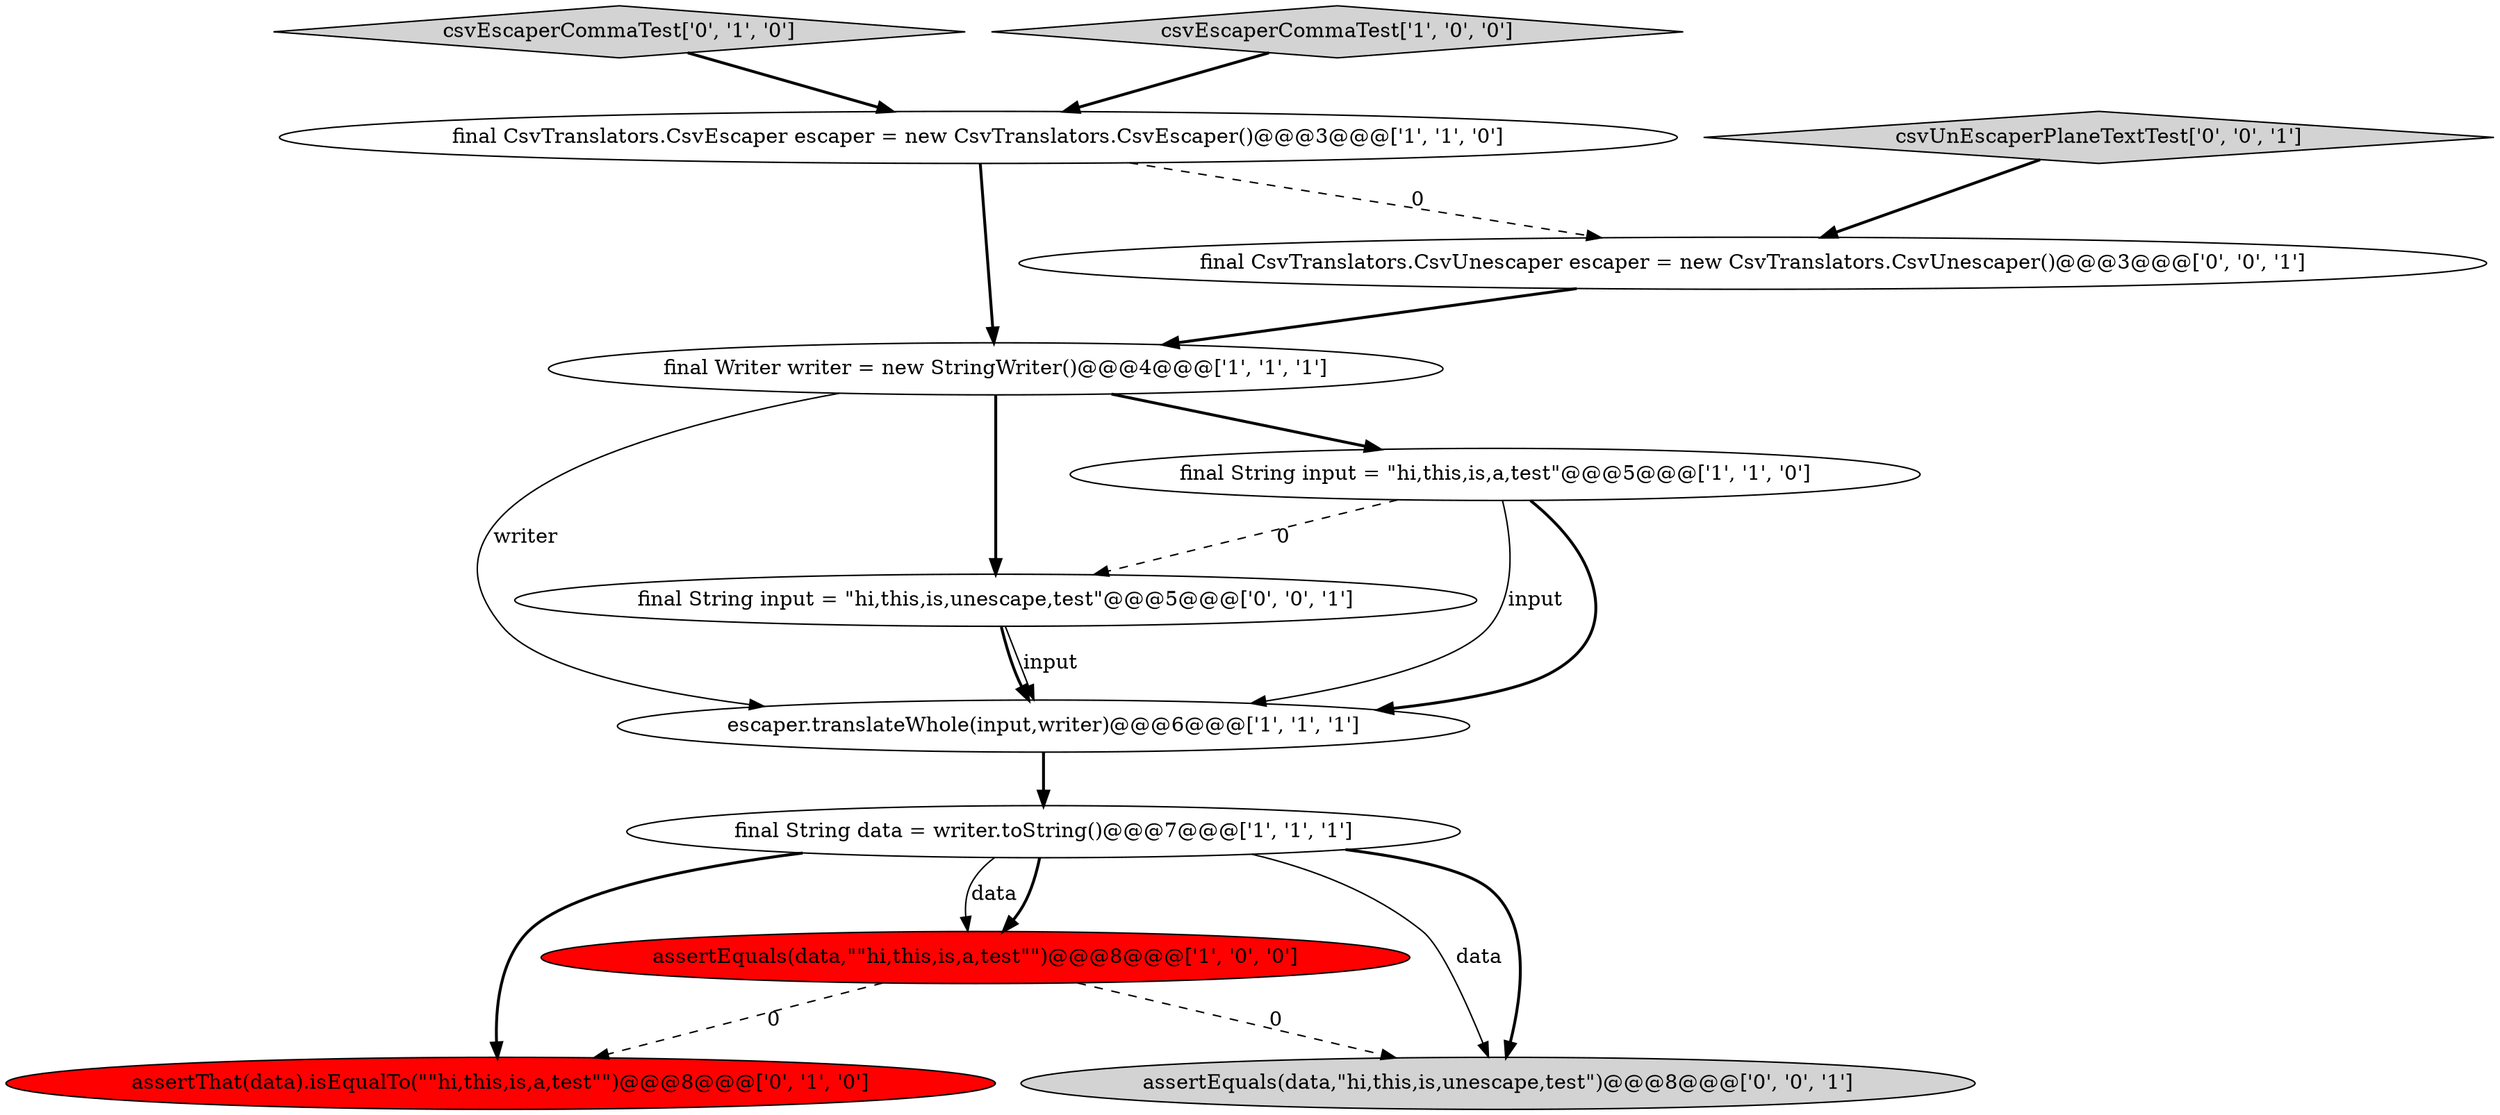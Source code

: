 digraph {
7 [style = filled, label = "csvEscaperCommaTest['0', '1', '0']", fillcolor = lightgray, shape = diamond image = "AAA0AAABBB2BBB"];
11 [style = filled, label = "final String input = \"hi,this,is,unescape,test\"@@@5@@@['0', '0', '1']", fillcolor = white, shape = ellipse image = "AAA0AAABBB3BBB"];
3 [style = filled, label = "escaper.translateWhole(input,writer)@@@6@@@['1', '1', '1']", fillcolor = white, shape = ellipse image = "AAA0AAABBB1BBB"];
0 [style = filled, label = "final Writer writer = new StringWriter()@@@4@@@['1', '1', '1']", fillcolor = white, shape = ellipse image = "AAA0AAABBB1BBB"];
2 [style = filled, label = "final CsvTranslators.CsvEscaper escaper = new CsvTranslators.CsvEscaper()@@@3@@@['1', '1', '0']", fillcolor = white, shape = ellipse image = "AAA0AAABBB1BBB"];
5 [style = filled, label = "csvEscaperCommaTest['1', '0', '0']", fillcolor = lightgray, shape = diamond image = "AAA0AAABBB1BBB"];
9 [style = filled, label = "final CsvTranslators.CsvUnescaper escaper = new CsvTranslators.CsvUnescaper()@@@3@@@['0', '0', '1']", fillcolor = white, shape = ellipse image = "AAA0AAABBB3BBB"];
1 [style = filled, label = "final String input = \"hi,this,is,a,test\"@@@5@@@['1', '1', '0']", fillcolor = white, shape = ellipse image = "AAA0AAABBB1BBB"];
6 [style = filled, label = "assertEquals(data,\"\"hi,this,is,a,test\"\")@@@8@@@['1', '0', '0']", fillcolor = red, shape = ellipse image = "AAA1AAABBB1BBB"];
12 [style = filled, label = "csvUnEscaperPlaneTextTest['0', '0', '1']", fillcolor = lightgray, shape = diamond image = "AAA0AAABBB3BBB"];
4 [style = filled, label = "final String data = writer.toString()@@@7@@@['1', '1', '1']", fillcolor = white, shape = ellipse image = "AAA0AAABBB1BBB"];
8 [style = filled, label = "assertThat(data).isEqualTo(\"\"hi,this,is,a,test\"\")@@@8@@@['0', '1', '0']", fillcolor = red, shape = ellipse image = "AAA1AAABBB2BBB"];
10 [style = filled, label = "assertEquals(data,\"hi,this,is,unescape,test\")@@@8@@@['0', '0', '1']", fillcolor = lightgray, shape = ellipse image = "AAA0AAABBB3BBB"];
4->10 [style = bold, label=""];
6->8 [style = dashed, label="0"];
9->0 [style = bold, label=""];
4->6 [style = bold, label=""];
1->3 [style = bold, label=""];
0->11 [style = bold, label=""];
12->9 [style = bold, label=""];
3->4 [style = bold, label=""];
6->10 [style = dashed, label="0"];
5->2 [style = bold, label=""];
2->0 [style = bold, label=""];
0->3 [style = solid, label="writer"];
11->3 [style = solid, label="input"];
4->10 [style = solid, label="data"];
11->3 [style = bold, label=""];
2->9 [style = dashed, label="0"];
7->2 [style = bold, label=""];
0->1 [style = bold, label=""];
1->11 [style = dashed, label="0"];
4->8 [style = bold, label=""];
1->3 [style = solid, label="input"];
4->6 [style = solid, label="data"];
}
